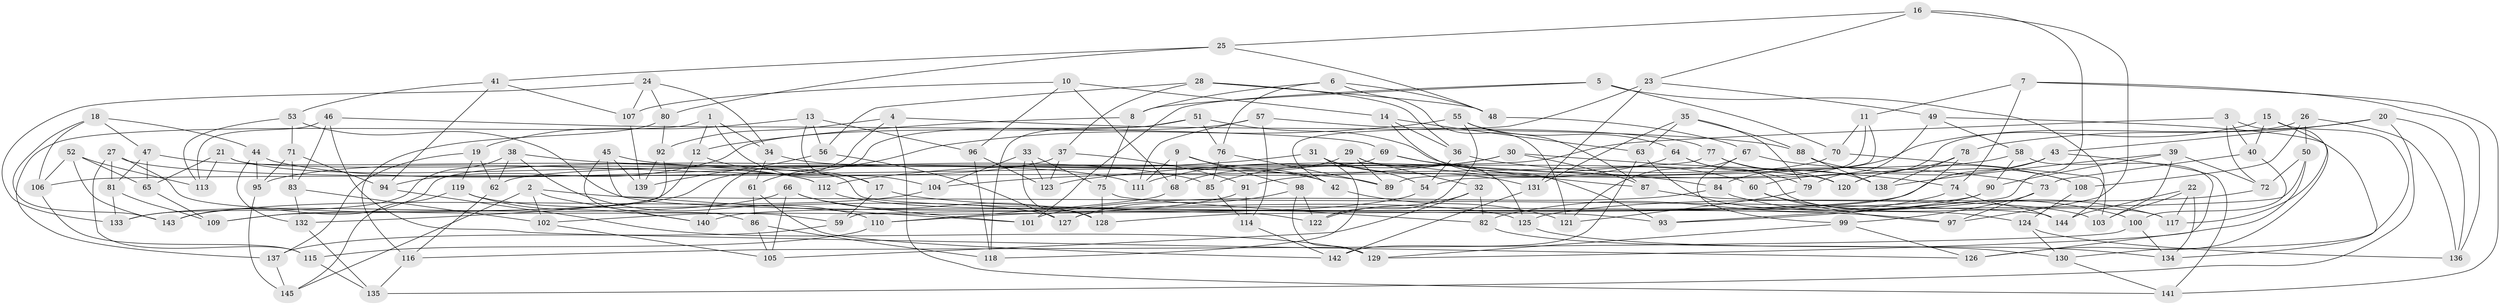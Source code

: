 // coarse degree distribution, {4: 0.5544554455445545, 6: 0.40594059405940597, 3: 0.009900990099009901, 5: 0.0297029702970297}
// Generated by graph-tools (version 1.1) at 2025/52/02/27/25 19:52:32]
// undirected, 145 vertices, 290 edges
graph export_dot {
graph [start="1"]
  node [color=gray90,style=filled];
  1;
  2;
  3;
  4;
  5;
  6;
  7;
  8;
  9;
  10;
  11;
  12;
  13;
  14;
  15;
  16;
  17;
  18;
  19;
  20;
  21;
  22;
  23;
  24;
  25;
  26;
  27;
  28;
  29;
  30;
  31;
  32;
  33;
  34;
  35;
  36;
  37;
  38;
  39;
  40;
  41;
  42;
  43;
  44;
  45;
  46;
  47;
  48;
  49;
  50;
  51;
  52;
  53;
  54;
  55;
  56;
  57;
  58;
  59;
  60;
  61;
  62;
  63;
  64;
  65;
  66;
  67;
  68;
  69;
  70;
  71;
  72;
  73;
  74;
  75;
  76;
  77;
  78;
  79;
  80;
  81;
  82;
  83;
  84;
  85;
  86;
  87;
  88;
  89;
  90;
  91;
  92;
  93;
  94;
  95;
  96;
  97;
  98;
  99;
  100;
  101;
  102;
  103;
  104;
  105;
  106;
  107;
  108;
  109;
  110;
  111;
  112;
  113;
  114;
  115;
  116;
  117;
  118;
  119;
  120;
  121;
  122;
  123;
  124;
  125;
  126;
  127;
  128;
  129;
  130;
  131;
  132;
  133;
  134;
  135;
  136;
  137;
  138;
  139;
  140;
  141;
  142;
  143;
  144;
  145;
  1 -- 12;
  1 -- 137;
  1 -- 34;
  1 -- 104;
  2 -- 102;
  2 -- 140;
  2 -- 145;
  2 -- 144;
  3 -- 72;
  3 -- 126;
  3 -- 40;
  3 -- 62;
  4 -- 141;
  4 -- 109;
  4 -- 88;
  4 -- 92;
  5 -- 101;
  5 -- 144;
  5 -- 70;
  5 -- 8;
  6 -- 121;
  6 -- 48;
  6 -- 8;
  6 -- 76;
  7 -- 136;
  7 -- 74;
  7 -- 141;
  7 -- 11;
  8 -- 12;
  8 -- 75;
  9 -- 68;
  9 -- 42;
  9 -- 111;
  9 -- 98;
  10 -- 14;
  10 -- 96;
  10 -- 107;
  10 -- 68;
  11 -- 70;
  11 -- 54;
  11 -- 89;
  12 -- 109;
  12 -- 17;
  13 -- 19;
  13 -- 17;
  13 -- 96;
  13 -- 56;
  14 -- 93;
  14 -- 63;
  14 -- 36;
  15 -- 117;
  15 -- 84;
  15 -- 130;
  15 -- 40;
  16 -- 93;
  16 -- 23;
  16 -- 97;
  16 -- 25;
  17 -- 97;
  17 -- 59;
  18 -- 44;
  18 -- 106;
  18 -- 143;
  18 -- 47;
  19 -- 119;
  19 -- 62;
  19 -- 137;
  20 -- 43;
  20 -- 135;
  20 -- 136;
  20 -- 78;
  21 -- 93;
  21 -- 65;
  21 -- 113;
  21 -- 112;
  22 -- 117;
  22 -- 144;
  22 -- 103;
  22 -- 134;
  23 -- 131;
  23 -- 49;
  23 -- 42;
  24 -- 133;
  24 -- 107;
  24 -- 80;
  24 -- 34;
  25 -- 48;
  25 -- 80;
  25 -- 41;
  26 -- 50;
  26 -- 108;
  26 -- 136;
  26 -- 120;
  27 -- 115;
  27 -- 120;
  27 -- 59;
  27 -- 81;
  28 -- 37;
  28 -- 48;
  28 -- 36;
  28 -- 56;
  29 -- 125;
  29 -- 89;
  29 -- 68;
  29 -- 32;
  30 -- 104;
  30 -- 111;
  30 -- 87;
  30 -- 74;
  31 -- 112;
  31 -- 54;
  31 -- 131;
  31 -- 118;
  32 -- 105;
  32 -- 82;
  32 -- 122;
  33 -- 75;
  33 -- 104;
  33 -- 123;
  33 -- 128;
  34 -- 42;
  34 -- 61;
  35 -- 63;
  35 -- 131;
  35 -- 79;
  35 -- 88;
  36 -- 73;
  36 -- 54;
  37 -- 95;
  37 -- 91;
  37 -- 123;
  38 -- 133;
  38 -- 89;
  38 -- 110;
  38 -- 62;
  39 -- 72;
  39 -- 103;
  39 -- 138;
  39 -- 90;
  40 -- 73;
  40 -- 100;
  41 -- 53;
  41 -- 94;
  41 -- 107;
  42 -- 121;
  43 -- 141;
  43 -- 60;
  43 -- 140;
  44 -- 95;
  44 -- 85;
  44 -- 132;
  45 -- 86;
  45 -- 101;
  45 -- 111;
  45 -- 139;
  46 -- 113;
  46 -- 83;
  46 -- 69;
  46 -- 126;
  47 -- 81;
  47 -- 65;
  47 -- 112;
  48 -- 67;
  49 -- 134;
  49 -- 79;
  49 -- 58;
  50 -- 129;
  50 -- 72;
  50 -- 59;
  51 -- 60;
  51 -- 140;
  51 -- 118;
  51 -- 76;
  52 -- 143;
  52 -- 106;
  52 -- 113;
  52 -- 65;
  53 -- 122;
  53 -- 113;
  53 -- 71;
  54 -- 110;
  55 -- 64;
  55 -- 87;
  55 -- 61;
  55 -- 122;
  56 -- 139;
  56 -- 127;
  57 -- 114;
  57 -- 94;
  57 -- 77;
  57 -- 111;
  58 -- 123;
  58 -- 90;
  58 -- 126;
  59 -- 137;
  60 -- 97;
  60 -- 117;
  61 -- 142;
  61 -- 86;
  62 -- 116;
  63 -- 142;
  63 -- 124;
  64 -- 117;
  64 -- 85;
  64 -- 79;
  65 -- 109;
  66 -- 105;
  66 -- 133;
  66 -- 101;
  66 -- 128;
  67 -- 108;
  67 -- 99;
  67 -- 121;
  68 -- 110;
  69 -- 87;
  69 -- 143;
  69 -- 84;
  70 -- 91;
  70 -- 103;
  71 -- 83;
  71 -- 95;
  71 -- 94;
  72 -- 125;
  73 -- 99;
  73 -- 97;
  74 -- 144;
  74 -- 82;
  75 -- 82;
  75 -- 128;
  76 -- 85;
  76 -- 89;
  77 -- 120;
  77 -- 138;
  77 -- 106;
  78 -- 138;
  78 -- 127;
  78 -- 120;
  79 -- 121;
  80 -- 92;
  80 -- 116;
  81 -- 109;
  81 -- 133;
  82 -- 130;
  83 -- 102;
  83 -- 132;
  84 -- 101;
  84 -- 100;
  85 -- 114;
  86 -- 105;
  86 -- 118;
  87 -- 103;
  88 -- 108;
  88 -- 138;
  90 -- 128;
  90 -- 93;
  91 -- 102;
  91 -- 114;
  92 -- 132;
  92 -- 139;
  94 -- 129;
  95 -- 145;
  96 -- 123;
  96 -- 118;
  98 -- 127;
  98 -- 129;
  98 -- 122;
  99 -- 129;
  99 -- 126;
  100 -- 116;
  100 -- 134;
  102 -- 105;
  104 -- 143;
  106 -- 115;
  107 -- 139;
  108 -- 124;
  110 -- 115;
  112 -- 125;
  114 -- 142;
  115 -- 135;
  116 -- 135;
  119 -- 140;
  119 -- 145;
  119 -- 127;
  124 -- 130;
  124 -- 136;
  125 -- 134;
  130 -- 141;
  131 -- 142;
  132 -- 135;
  137 -- 145;
}
